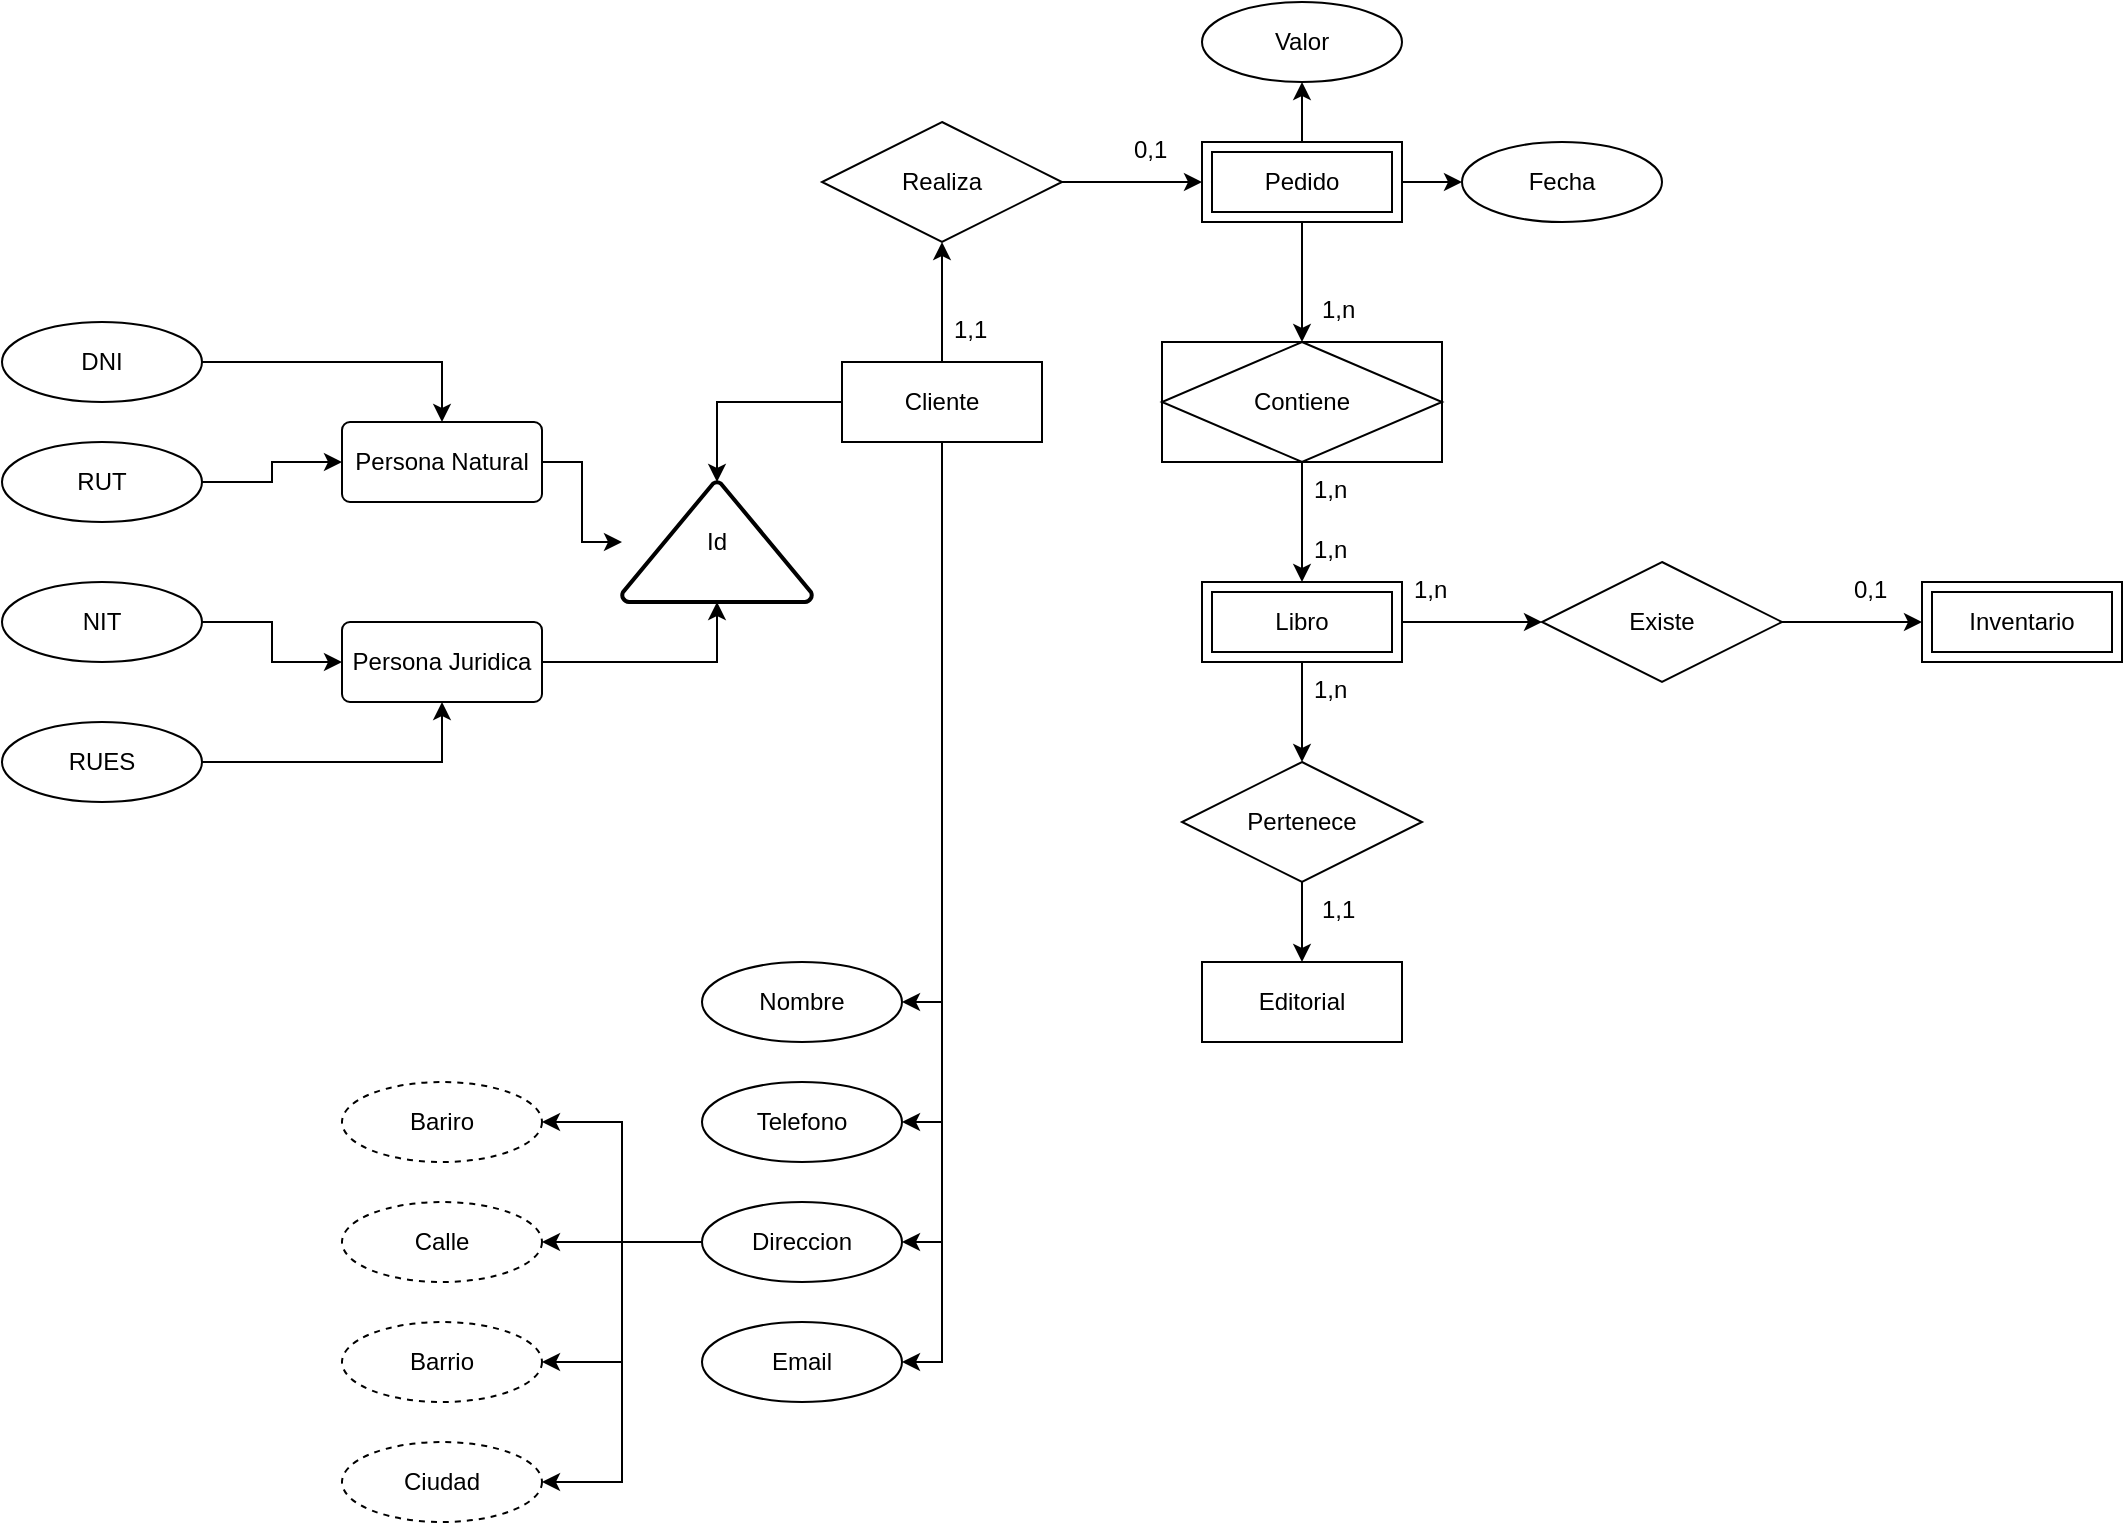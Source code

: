 <mxfile version="27.1.3">
  <diagram name="Página-1" id="I6RUE2bayDhvUV1fZr2l">
    <mxGraphModel dx="1750" dy="584" grid="1" gridSize="10" guides="1" tooltips="1" connect="1" arrows="1" fold="1" page="1" pageScale="1" pageWidth="827" pageHeight="1169" math="0" shadow="0">
      <root>
        <mxCell id="0" />
        <mxCell id="1" parent="0" />
        <mxCell id="NXqYaJhiF7EXS642CR9W-13" style="edgeStyle=orthogonalEdgeStyle;rounded=0;orthogonalLoop=1;jettySize=auto;html=1;exitX=0.5;exitY=0;exitDx=0;exitDy=0;entryX=0.5;entryY=1;entryDx=0;entryDy=0;" parent="1" source="NXqYaJhiF7EXS642CR9W-2" target="NXqYaJhiF7EXS642CR9W-5" edge="1">
          <mxGeometry relative="1" as="geometry" />
        </mxCell>
        <mxCell id="NXqYaJhiF7EXS642CR9W-36" style="edgeStyle=orthogonalEdgeStyle;rounded=0;orthogonalLoop=1;jettySize=auto;html=1;exitX=0.5;exitY=1;exitDx=0;exitDy=0;entryX=1;entryY=0.5;entryDx=0;entryDy=0;" parent="1" source="NXqYaJhiF7EXS642CR9W-2" target="NXqYaJhiF7EXS642CR9W-35" edge="1">
          <mxGeometry relative="1" as="geometry">
            <mxPoint x="260" y="460" as="sourcePoint" />
          </mxGeometry>
        </mxCell>
        <mxCell id="SOTDv4VvvCbG00qzv1qO-2" style="edgeStyle=orthogonalEdgeStyle;rounded=0;orthogonalLoop=1;jettySize=auto;html=1;entryX=1;entryY=0.5;entryDx=0;entryDy=0;" edge="1" parent="1" source="NXqYaJhiF7EXS642CR9W-2" target="SOTDv4VvvCbG00qzv1qO-1">
          <mxGeometry relative="1" as="geometry">
            <mxPoint x="260" y="460" as="sourcePoint" />
          </mxGeometry>
        </mxCell>
        <mxCell id="SOTDv4VvvCbG00qzv1qO-5" style="edgeStyle=orthogonalEdgeStyle;rounded=0;orthogonalLoop=1;jettySize=auto;html=1;entryX=1;entryY=0.5;entryDx=0;entryDy=0;" edge="1" parent="1" source="NXqYaJhiF7EXS642CR9W-2" target="SOTDv4VvvCbG00qzv1qO-4">
          <mxGeometry relative="1" as="geometry">
            <mxPoint x="260" y="460" as="sourcePoint" />
          </mxGeometry>
        </mxCell>
        <mxCell id="SOTDv4VvvCbG00qzv1qO-6" style="edgeStyle=orthogonalEdgeStyle;rounded=0;orthogonalLoop=1;jettySize=auto;html=1;exitX=0.5;exitY=1;exitDx=0;exitDy=0;entryX=1;entryY=0.5;entryDx=0;entryDy=0;" edge="1" parent="1" source="NXqYaJhiF7EXS642CR9W-2" target="SOTDv4VvvCbG00qzv1qO-3">
          <mxGeometry relative="1" as="geometry">
            <mxPoint x="260" y="460" as="sourcePoint" />
          </mxGeometry>
        </mxCell>
        <mxCell id="NXqYaJhiF7EXS642CR9W-2" value="Cliente" style="whiteSpace=wrap;html=1;align=center;" parent="1" vertex="1">
          <mxGeometry x="180" y="180" width="100" height="40" as="geometry" />
        </mxCell>
        <mxCell id="NXqYaJhiF7EXS642CR9W-16" style="edgeStyle=orthogonalEdgeStyle;rounded=0;orthogonalLoop=1;jettySize=auto;html=1;exitX=0.5;exitY=1;exitDx=0;exitDy=0;entryX=0.5;entryY=0;entryDx=0;entryDy=0;" parent="1" source="NXqYaJhiF7EXS642CR9W-3" target="NXqYaJhiF7EXS642CR9W-4" edge="1">
          <mxGeometry relative="1" as="geometry" />
        </mxCell>
        <mxCell id="SOTDv4VvvCbG00qzv1qO-35" style="edgeStyle=orthogonalEdgeStyle;rounded=0;orthogonalLoop=1;jettySize=auto;html=1;exitX=0.5;exitY=0;exitDx=0;exitDy=0;" edge="1" parent="1" source="NXqYaJhiF7EXS642CR9W-3" target="SOTDv4VvvCbG00qzv1qO-34">
          <mxGeometry relative="1" as="geometry" />
        </mxCell>
        <mxCell id="SOTDv4VvvCbG00qzv1qO-36" style="edgeStyle=orthogonalEdgeStyle;rounded=0;orthogonalLoop=1;jettySize=auto;html=1;exitX=1;exitY=0.5;exitDx=0;exitDy=0;" edge="1" parent="1" source="NXqYaJhiF7EXS642CR9W-3" target="SOTDv4VvvCbG00qzv1qO-33">
          <mxGeometry relative="1" as="geometry" />
        </mxCell>
        <mxCell id="NXqYaJhiF7EXS642CR9W-3" value="Pedido" style="shape=ext;margin=3;double=1;whiteSpace=wrap;html=1;align=center;" parent="1" vertex="1">
          <mxGeometry x="360" y="70" width="100" height="40" as="geometry" />
        </mxCell>
        <mxCell id="NXqYaJhiF7EXS642CR9W-17" style="edgeStyle=orthogonalEdgeStyle;rounded=0;orthogonalLoop=1;jettySize=auto;html=1;exitX=0.5;exitY=1;exitDx=0;exitDy=0;entryX=0.5;entryY=0;entryDx=0;entryDy=0;" parent="1" source="NXqYaJhiF7EXS642CR9W-4" target="NXqYaJhiF7EXS642CR9W-8" edge="1">
          <mxGeometry relative="1" as="geometry" />
        </mxCell>
        <mxCell id="NXqYaJhiF7EXS642CR9W-4" value="Contiene" style="shape=associativeEntity;whiteSpace=wrap;html=1;align=center;" parent="1" vertex="1">
          <mxGeometry x="340" y="170" width="140" height="60" as="geometry" />
        </mxCell>
        <mxCell id="NXqYaJhiF7EXS642CR9W-14" style="edgeStyle=orthogonalEdgeStyle;rounded=0;orthogonalLoop=1;jettySize=auto;html=1;exitX=1;exitY=0.5;exitDx=0;exitDy=0;entryX=0;entryY=0.5;entryDx=0;entryDy=0;" parent="1" source="NXqYaJhiF7EXS642CR9W-5" target="NXqYaJhiF7EXS642CR9W-3" edge="1">
          <mxGeometry relative="1" as="geometry" />
        </mxCell>
        <mxCell id="NXqYaJhiF7EXS642CR9W-5" value="Realiza" style="shape=rhombus;perimeter=rhombusPerimeter;whiteSpace=wrap;html=1;align=center;" parent="1" vertex="1">
          <mxGeometry x="170" y="60" width="120" height="60" as="geometry" />
        </mxCell>
        <mxCell id="NXqYaJhiF7EXS642CR9W-19" style="edgeStyle=orthogonalEdgeStyle;rounded=0;orthogonalLoop=1;jettySize=auto;html=1;exitX=0.5;exitY=1;exitDx=0;exitDy=0;entryX=0.5;entryY=0;entryDx=0;entryDy=0;" parent="1" source="NXqYaJhiF7EXS642CR9W-6" target="NXqYaJhiF7EXS642CR9W-9" edge="1">
          <mxGeometry relative="1" as="geometry" />
        </mxCell>
        <mxCell id="NXqYaJhiF7EXS642CR9W-6" value="Pertenece" style="shape=rhombus;perimeter=rhombusPerimeter;whiteSpace=wrap;html=1;align=center;" parent="1" vertex="1">
          <mxGeometry x="350" y="380" width="120" height="60" as="geometry" />
        </mxCell>
        <mxCell id="NXqYaJhiF7EXS642CR9W-18" style="edgeStyle=orthogonalEdgeStyle;rounded=0;orthogonalLoop=1;jettySize=auto;html=1;exitX=0.5;exitY=1;exitDx=0;exitDy=0;entryX=0.5;entryY=0;entryDx=0;entryDy=0;" parent="1" source="NXqYaJhiF7EXS642CR9W-8" target="NXqYaJhiF7EXS642CR9W-6" edge="1">
          <mxGeometry relative="1" as="geometry" />
        </mxCell>
        <mxCell id="NXqYaJhiF7EXS642CR9W-20" style="edgeStyle=orthogonalEdgeStyle;rounded=0;orthogonalLoop=1;jettySize=auto;html=1;exitX=1;exitY=0.5;exitDx=0;exitDy=0;entryX=0;entryY=0.5;entryDx=0;entryDy=0;" parent="1" source="NXqYaJhiF7EXS642CR9W-8" target="NXqYaJhiF7EXS642CR9W-11" edge="1">
          <mxGeometry relative="1" as="geometry" />
        </mxCell>
        <mxCell id="NXqYaJhiF7EXS642CR9W-8" value="Libro" style="shape=ext;margin=3;double=1;whiteSpace=wrap;html=1;align=center;" parent="1" vertex="1">
          <mxGeometry x="360" y="290" width="100" height="40" as="geometry" />
        </mxCell>
        <mxCell id="NXqYaJhiF7EXS642CR9W-9" value="Editorial" style="whiteSpace=wrap;html=1;align=center;" parent="1" vertex="1">
          <mxGeometry x="360" y="480" width="100" height="40" as="geometry" />
        </mxCell>
        <mxCell id="NXqYaJhiF7EXS642CR9W-21" style="edgeStyle=orthogonalEdgeStyle;rounded=0;orthogonalLoop=1;jettySize=auto;html=1;exitX=1;exitY=0.5;exitDx=0;exitDy=0;entryX=0;entryY=0.5;entryDx=0;entryDy=0;" parent="1" source="NXqYaJhiF7EXS642CR9W-11" target="NXqYaJhiF7EXS642CR9W-12" edge="1">
          <mxGeometry relative="1" as="geometry" />
        </mxCell>
        <mxCell id="NXqYaJhiF7EXS642CR9W-11" value="Existe" style="shape=rhombus;perimeter=rhombusPerimeter;whiteSpace=wrap;html=1;align=center;" parent="1" vertex="1">
          <mxGeometry x="530" y="280" width="120" height="60" as="geometry" />
        </mxCell>
        <mxCell id="NXqYaJhiF7EXS642CR9W-12" value="Inventario" style="shape=ext;margin=3;double=1;whiteSpace=wrap;html=1;align=center;" parent="1" vertex="1">
          <mxGeometry x="720" y="290" width="100" height="40" as="geometry" />
        </mxCell>
        <mxCell id="NXqYaJhiF7EXS642CR9W-26" value="1,1" style="text;strokeColor=none;fillColor=none;spacingLeft=4;spacingRight=4;overflow=hidden;rotatable=0;points=[[0,0.5],[1,0.5]];portConstraint=eastwest;fontSize=12;whiteSpace=wrap;html=1;" parent="1" vertex="1">
          <mxGeometry x="230" y="150" width="40" height="30" as="geometry" />
        </mxCell>
        <mxCell id="NXqYaJhiF7EXS642CR9W-27" value="0,1" style="text;strokeColor=none;fillColor=none;spacingLeft=4;spacingRight=4;overflow=hidden;rotatable=0;points=[[0,0.5],[1,0.5]];portConstraint=eastwest;fontSize=12;whiteSpace=wrap;html=1;" parent="1" vertex="1">
          <mxGeometry x="320" y="60" width="40" height="30" as="geometry" />
        </mxCell>
        <mxCell id="NXqYaJhiF7EXS642CR9W-28" value="1,n" style="text;strokeColor=none;fillColor=none;spacingLeft=4;spacingRight=4;overflow=hidden;rotatable=0;points=[[0,0.5],[1,0.5]];portConstraint=eastwest;fontSize=12;whiteSpace=wrap;html=1;" parent="1" vertex="1">
          <mxGeometry x="414" y="140" width="40" height="30" as="geometry" />
        </mxCell>
        <mxCell id="NXqYaJhiF7EXS642CR9W-29" value="1,n" style="text;strokeColor=none;fillColor=none;spacingLeft=4;spacingRight=4;overflow=hidden;rotatable=0;points=[[0,0.5],[1,0.5]];portConstraint=eastwest;fontSize=12;whiteSpace=wrap;html=1;" parent="1" vertex="1">
          <mxGeometry x="410" y="260" width="40" height="30" as="geometry" />
        </mxCell>
        <mxCell id="NXqYaJhiF7EXS642CR9W-30" value="1,n" style="text;strokeColor=none;fillColor=none;spacingLeft=4;spacingRight=4;overflow=hidden;rotatable=0;points=[[0,0.5],[1,0.5]];portConstraint=eastwest;fontSize=12;whiteSpace=wrap;html=1;" parent="1" vertex="1">
          <mxGeometry x="410" y="330" width="40" height="30" as="geometry" />
        </mxCell>
        <mxCell id="NXqYaJhiF7EXS642CR9W-31" value="1,1" style="text;strokeColor=none;fillColor=none;spacingLeft=4;spacingRight=4;overflow=hidden;rotatable=0;points=[[0,0.5],[1,0.5]];portConstraint=eastwest;fontSize=12;whiteSpace=wrap;html=1;" parent="1" vertex="1">
          <mxGeometry x="414" y="440" width="40" height="30" as="geometry" />
        </mxCell>
        <mxCell id="NXqYaJhiF7EXS642CR9W-32" value="1,n" style="text;strokeColor=none;fillColor=none;spacingLeft=4;spacingRight=4;overflow=hidden;rotatable=0;points=[[0,0.5],[1,0.5]];portConstraint=eastwest;fontSize=12;whiteSpace=wrap;html=1;" parent="1" vertex="1">
          <mxGeometry x="460" y="280" width="40" height="30" as="geometry" />
        </mxCell>
        <mxCell id="NXqYaJhiF7EXS642CR9W-33" value="0,1" style="text;strokeColor=none;fillColor=none;spacingLeft=4;spacingRight=4;overflow=hidden;rotatable=0;points=[[0,0.5],[1,0.5]];portConstraint=eastwest;fontSize=12;whiteSpace=wrap;html=1;" parent="1" vertex="1">
          <mxGeometry x="680" y="280" width="40" height="30" as="geometry" />
        </mxCell>
        <mxCell id="NXqYaJhiF7EXS642CR9W-34" value="1,n" style="text;strokeColor=none;fillColor=none;spacingLeft=4;spacingRight=4;overflow=hidden;rotatable=0;points=[[0,0.5],[1,0.5]];portConstraint=eastwest;fontSize=12;whiteSpace=wrap;html=1;" parent="1" vertex="1">
          <mxGeometry x="410" y="230" width="40" height="30" as="geometry" />
        </mxCell>
        <mxCell id="NXqYaJhiF7EXS642CR9W-35" value="Nombre" style="ellipse;whiteSpace=wrap;html=1;align=center;" parent="1" vertex="1">
          <mxGeometry x="110" y="480" width="100" height="40" as="geometry" />
        </mxCell>
        <mxCell id="SOTDv4VvvCbG00qzv1qO-1" value="Telefono" style="ellipse;whiteSpace=wrap;html=1;align=center;" vertex="1" parent="1">
          <mxGeometry x="110" y="540" width="100" height="40" as="geometry" />
        </mxCell>
        <mxCell id="SOTDv4VvvCbG00qzv1qO-3" value="Email" style="ellipse;whiteSpace=wrap;html=1;align=center;" vertex="1" parent="1">
          <mxGeometry x="110" y="660" width="100" height="40" as="geometry" />
        </mxCell>
        <mxCell id="SOTDv4VvvCbG00qzv1qO-8" style="edgeStyle=orthogonalEdgeStyle;rounded=0;orthogonalLoop=1;jettySize=auto;html=1;exitX=0;exitY=0.5;exitDx=0;exitDy=0;entryX=1;entryY=0.5;entryDx=0;entryDy=0;" edge="1" parent="1" source="SOTDv4VvvCbG00qzv1qO-4" target="SOTDv4VvvCbG00qzv1qO-7">
          <mxGeometry relative="1" as="geometry" />
        </mxCell>
        <mxCell id="SOTDv4VvvCbG00qzv1qO-11" style="edgeStyle=orthogonalEdgeStyle;rounded=0;orthogonalLoop=1;jettySize=auto;html=1;exitX=0;exitY=0.5;exitDx=0;exitDy=0;entryX=1;entryY=0.5;entryDx=0;entryDy=0;" edge="1" parent="1" source="SOTDv4VvvCbG00qzv1qO-4" target="SOTDv4VvvCbG00qzv1qO-9">
          <mxGeometry relative="1" as="geometry" />
        </mxCell>
        <mxCell id="SOTDv4VvvCbG00qzv1qO-12" style="edgeStyle=orthogonalEdgeStyle;rounded=0;orthogonalLoop=1;jettySize=auto;html=1;exitX=0;exitY=0.5;exitDx=0;exitDy=0;entryX=1;entryY=0.5;entryDx=0;entryDy=0;" edge="1" parent="1" source="SOTDv4VvvCbG00qzv1qO-4" target="SOTDv4VvvCbG00qzv1qO-10">
          <mxGeometry relative="1" as="geometry" />
        </mxCell>
        <mxCell id="SOTDv4VvvCbG00qzv1qO-14" style="edgeStyle=orthogonalEdgeStyle;rounded=0;orthogonalLoop=1;jettySize=auto;html=1;exitX=0;exitY=0.5;exitDx=0;exitDy=0;entryX=1;entryY=0.5;entryDx=0;entryDy=0;" edge="1" parent="1" source="SOTDv4VvvCbG00qzv1qO-4" target="SOTDv4VvvCbG00qzv1qO-13">
          <mxGeometry relative="1" as="geometry" />
        </mxCell>
        <mxCell id="SOTDv4VvvCbG00qzv1qO-4" value="Direccion" style="ellipse;whiteSpace=wrap;html=1;align=center;" vertex="1" parent="1">
          <mxGeometry x="110" y="600" width="100" height="40" as="geometry" />
        </mxCell>
        <mxCell id="SOTDv4VvvCbG00qzv1qO-7" value="Calle" style="ellipse;whiteSpace=wrap;html=1;align=center;dashed=1;" vertex="1" parent="1">
          <mxGeometry x="-70" y="600" width="100" height="40" as="geometry" />
        </mxCell>
        <mxCell id="SOTDv4VvvCbG00qzv1qO-9" value="Barrio" style="ellipse;whiteSpace=wrap;html=1;align=center;dashed=1;" vertex="1" parent="1">
          <mxGeometry x="-70" y="660" width="100" height="40" as="geometry" />
        </mxCell>
        <mxCell id="SOTDv4VvvCbG00qzv1qO-10" value="Ciudad" style="ellipse;whiteSpace=wrap;html=1;align=center;dashed=1;" vertex="1" parent="1">
          <mxGeometry x="-70" y="720" width="100" height="40" as="geometry" />
        </mxCell>
        <mxCell id="SOTDv4VvvCbG00qzv1qO-13" value="Bariro" style="ellipse;whiteSpace=wrap;html=1;align=center;dashed=1;" vertex="1" parent="1">
          <mxGeometry x="-70" y="540" width="100" height="40" as="geometry" />
        </mxCell>
        <mxCell id="SOTDv4VvvCbG00qzv1qO-16" value="Id" style="strokeWidth=2;html=1;shape=mxgraph.flowchart.extract_or_measurement;whiteSpace=wrap;" vertex="1" parent="1">
          <mxGeometry x="70" y="240" width="95" height="60" as="geometry" />
        </mxCell>
        <mxCell id="SOTDv4VvvCbG00qzv1qO-17" style="edgeStyle=orthogonalEdgeStyle;rounded=0;orthogonalLoop=1;jettySize=auto;html=1;exitX=0;exitY=0.5;exitDx=0;exitDy=0;entryX=0.5;entryY=0;entryDx=0;entryDy=0;entryPerimeter=0;" edge="1" parent="1" source="NXqYaJhiF7EXS642CR9W-2" target="SOTDv4VvvCbG00qzv1qO-16">
          <mxGeometry relative="1" as="geometry" />
        </mxCell>
        <mxCell id="SOTDv4VvvCbG00qzv1qO-31" style="edgeStyle=orthogonalEdgeStyle;rounded=0;orthogonalLoop=1;jettySize=auto;html=1;exitX=1;exitY=0.5;exitDx=0;exitDy=0;" edge="1" parent="1" source="SOTDv4VvvCbG00qzv1qO-18" target="SOTDv4VvvCbG00qzv1qO-16">
          <mxGeometry relative="1" as="geometry" />
        </mxCell>
        <mxCell id="SOTDv4VvvCbG00qzv1qO-18" value="Persona Natural" style="rounded=1;arcSize=10;whiteSpace=wrap;html=1;align=center;" vertex="1" parent="1">
          <mxGeometry x="-70" y="210" width="100" height="40" as="geometry" />
        </mxCell>
        <mxCell id="SOTDv4VvvCbG00qzv1qO-32" style="edgeStyle=orthogonalEdgeStyle;rounded=0;orthogonalLoop=1;jettySize=auto;html=1;exitX=1;exitY=0.5;exitDx=0;exitDy=0;" edge="1" parent="1" source="SOTDv4VvvCbG00qzv1qO-19" target="SOTDv4VvvCbG00qzv1qO-16">
          <mxGeometry relative="1" as="geometry" />
        </mxCell>
        <mxCell id="SOTDv4VvvCbG00qzv1qO-19" value="Persona Juridica" style="rounded=1;arcSize=10;whiteSpace=wrap;html=1;align=center;" vertex="1" parent="1">
          <mxGeometry x="-70" y="310" width="100" height="40" as="geometry" />
        </mxCell>
        <mxCell id="SOTDv4VvvCbG00qzv1qO-28" style="edgeStyle=orthogonalEdgeStyle;rounded=0;orthogonalLoop=1;jettySize=auto;html=1;exitX=1;exitY=0.5;exitDx=0;exitDy=0;" edge="1" parent="1" source="SOTDv4VvvCbG00qzv1qO-20" target="SOTDv4VvvCbG00qzv1qO-18">
          <mxGeometry relative="1" as="geometry" />
        </mxCell>
        <mxCell id="SOTDv4VvvCbG00qzv1qO-20" value="DNI" style="ellipse;whiteSpace=wrap;html=1;align=center;" vertex="1" parent="1">
          <mxGeometry x="-240" y="160" width="100" height="40" as="geometry" />
        </mxCell>
        <mxCell id="SOTDv4VvvCbG00qzv1qO-27" style="edgeStyle=orthogonalEdgeStyle;rounded=0;orthogonalLoop=1;jettySize=auto;html=1;exitX=1;exitY=0.5;exitDx=0;exitDy=0;" edge="1" parent="1" source="SOTDv4VvvCbG00qzv1qO-24" target="SOTDv4VvvCbG00qzv1qO-18">
          <mxGeometry relative="1" as="geometry" />
        </mxCell>
        <mxCell id="SOTDv4VvvCbG00qzv1qO-24" value="RUT" style="ellipse;whiteSpace=wrap;html=1;align=center;" vertex="1" parent="1">
          <mxGeometry x="-240" y="220" width="100" height="40" as="geometry" />
        </mxCell>
        <mxCell id="SOTDv4VvvCbG00qzv1qO-30" style="edgeStyle=orthogonalEdgeStyle;rounded=0;orthogonalLoop=1;jettySize=auto;html=1;exitX=1;exitY=0.5;exitDx=0;exitDy=0;" edge="1" parent="1" source="SOTDv4VvvCbG00qzv1qO-25" target="SOTDv4VvvCbG00qzv1qO-19">
          <mxGeometry relative="1" as="geometry" />
        </mxCell>
        <mxCell id="SOTDv4VvvCbG00qzv1qO-25" value="NIT" style="ellipse;whiteSpace=wrap;html=1;align=center;" vertex="1" parent="1">
          <mxGeometry x="-240" y="290" width="100" height="40" as="geometry" />
        </mxCell>
        <mxCell id="SOTDv4VvvCbG00qzv1qO-29" style="edgeStyle=orthogonalEdgeStyle;rounded=0;orthogonalLoop=1;jettySize=auto;html=1;exitX=1;exitY=0.5;exitDx=0;exitDy=0;" edge="1" parent="1" source="SOTDv4VvvCbG00qzv1qO-26" target="SOTDv4VvvCbG00qzv1qO-19">
          <mxGeometry relative="1" as="geometry" />
        </mxCell>
        <mxCell id="SOTDv4VvvCbG00qzv1qO-26" value="RUES" style="ellipse;whiteSpace=wrap;html=1;align=center;" vertex="1" parent="1">
          <mxGeometry x="-240" y="360" width="100" height="40" as="geometry" />
        </mxCell>
        <mxCell id="SOTDv4VvvCbG00qzv1qO-33" value="Fecha" style="ellipse;whiteSpace=wrap;html=1;align=center;" vertex="1" parent="1">
          <mxGeometry x="490" y="70" width="100" height="40" as="geometry" />
        </mxCell>
        <mxCell id="SOTDv4VvvCbG00qzv1qO-34" value="Valor" style="ellipse;whiteSpace=wrap;html=1;align=center;" vertex="1" parent="1">
          <mxGeometry x="360" width="100" height="40" as="geometry" />
        </mxCell>
      </root>
    </mxGraphModel>
  </diagram>
</mxfile>
